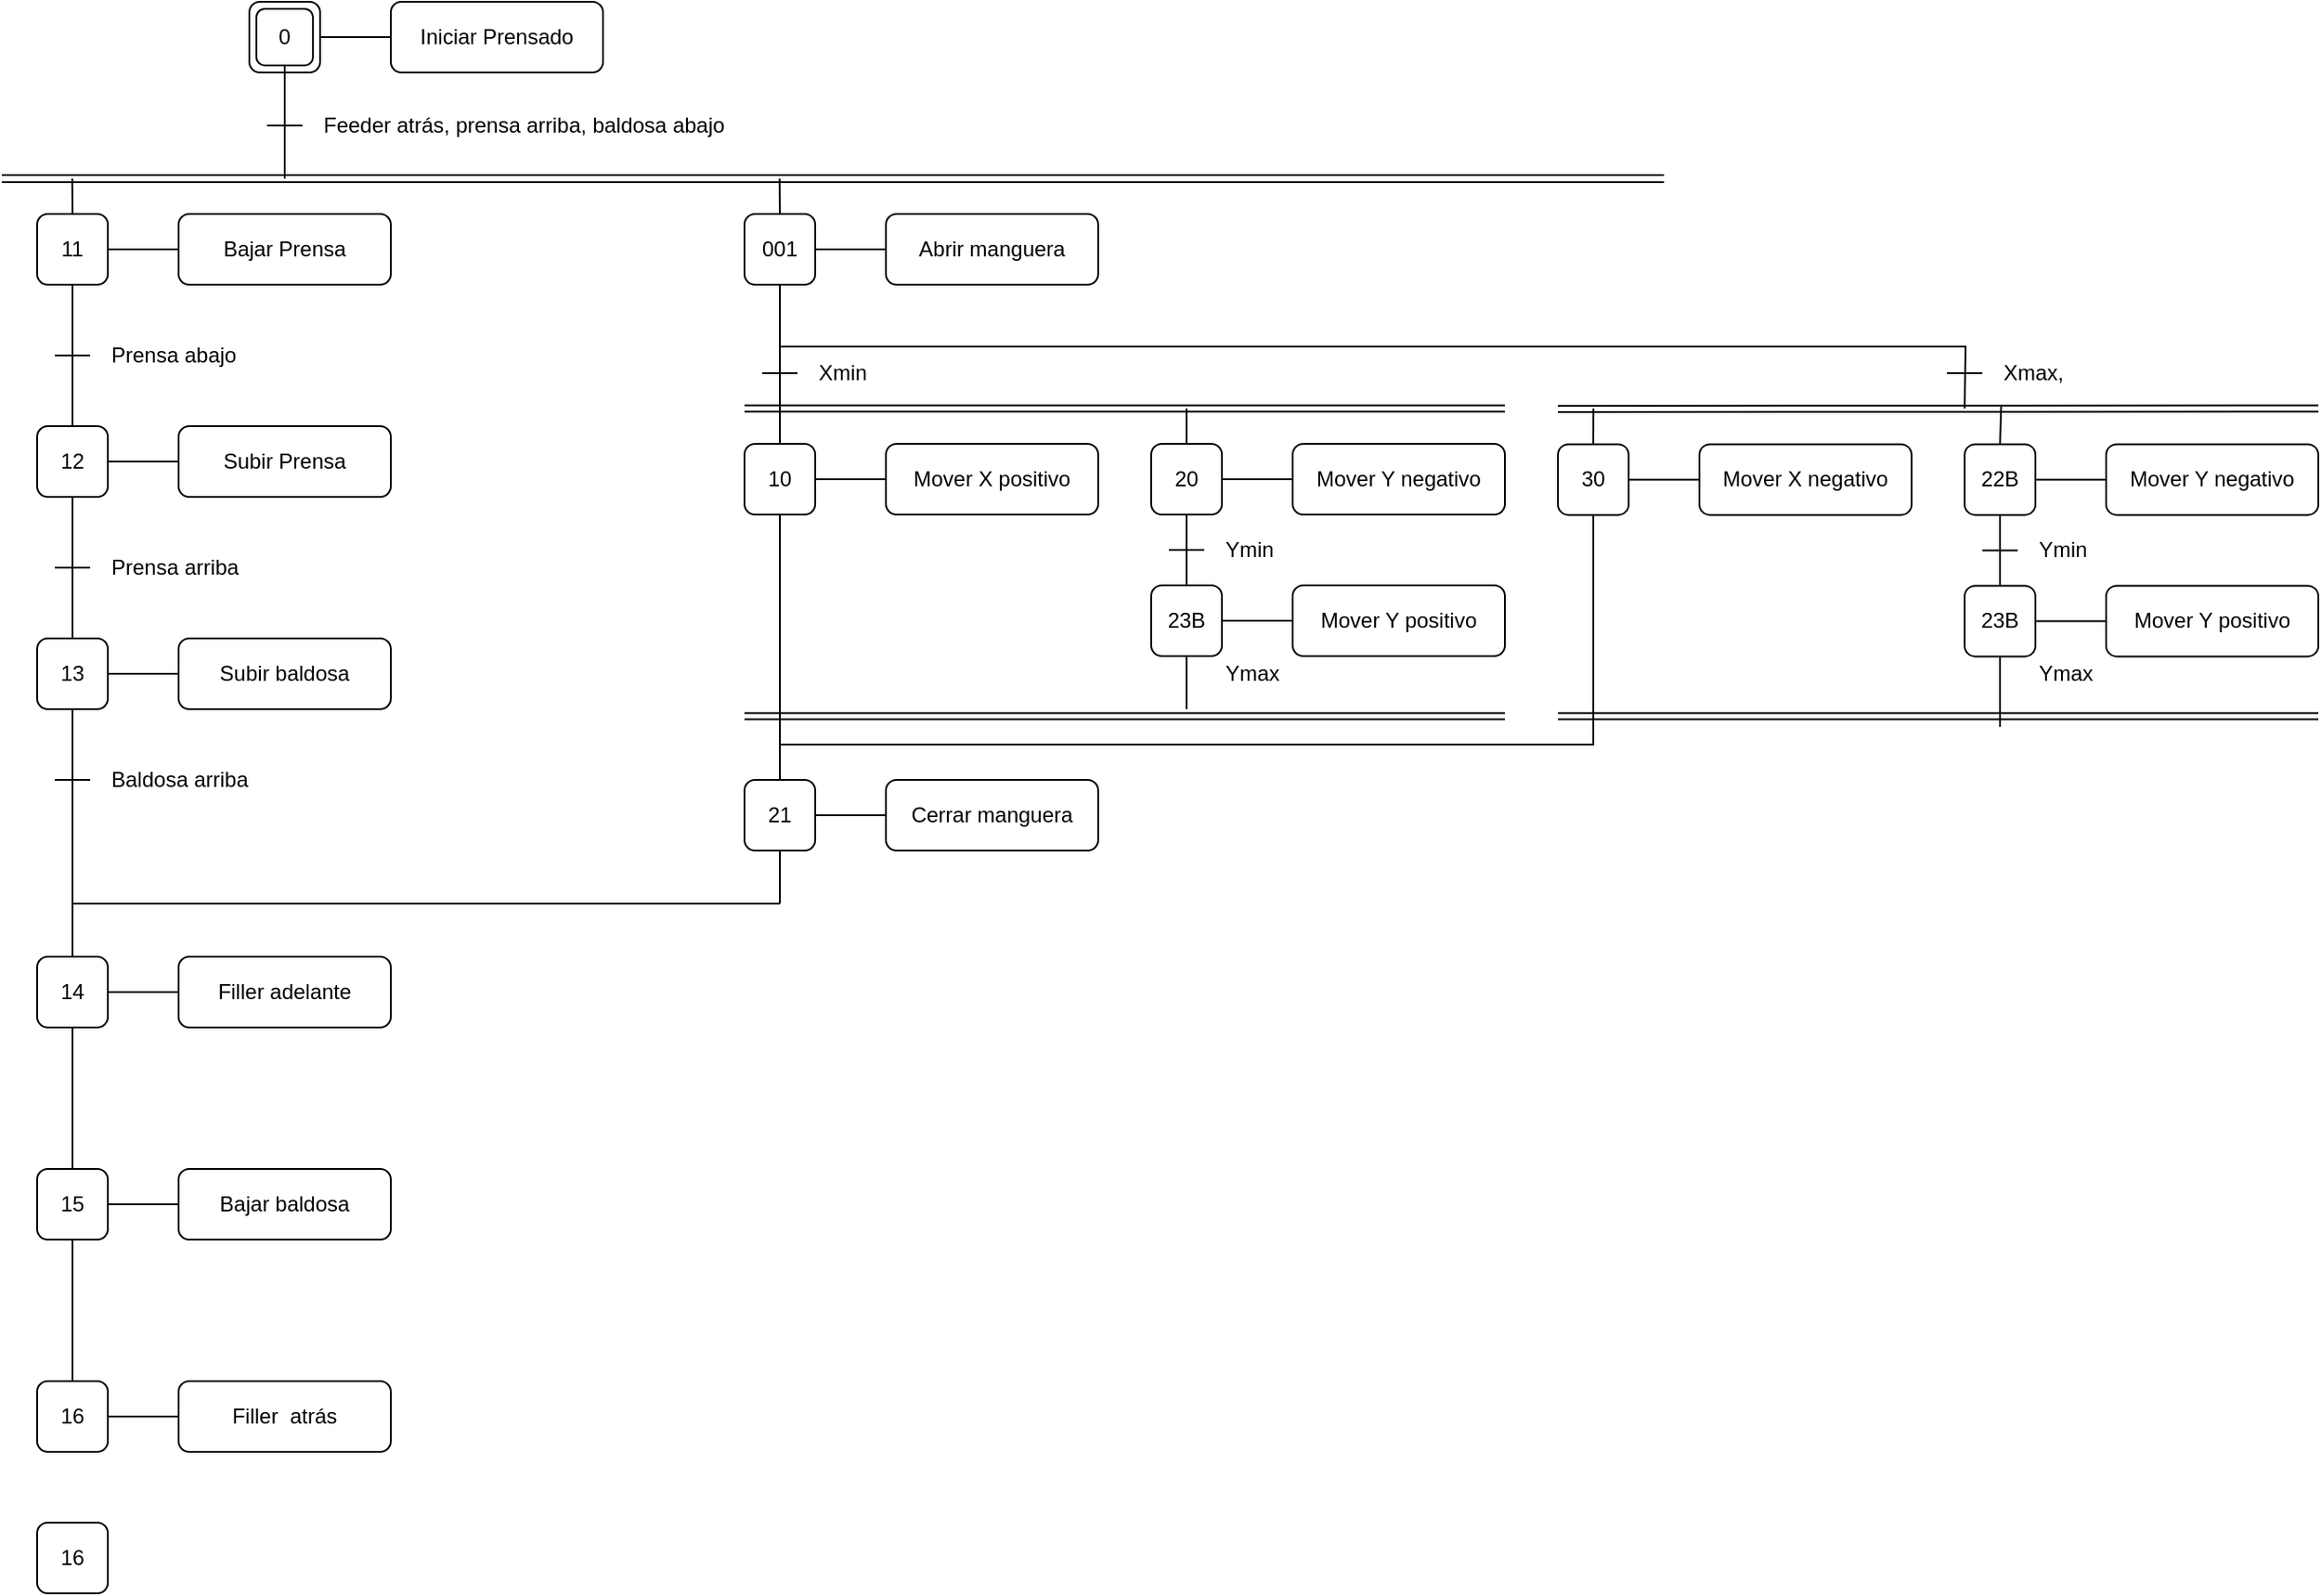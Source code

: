 <mxfile version="24.4.8" type="github">
  <diagram name="Page-1" id="2ZAIfkSiM7R4ecjNsEXI">
    <mxGraphModel dx="1441" dy="786" grid="1" gridSize="10" guides="1" tooltips="1" connect="1" arrows="1" fold="1" page="1" pageScale="1" pageWidth="1169" pageHeight="827" math="0" shadow="0">
      <root>
        <mxCell id="0" />
        <mxCell id="1" parent="0" />
        <mxCell id="VKcyOnA0jJRQVlt-MGAV-18" value="" style="group" parent="1" vertex="1" connectable="0">
          <mxGeometry x="260" y="10" width="200" height="40" as="geometry" />
        </mxCell>
        <mxCell id="VKcyOnA0jJRQVlt-MGAV-12" value="Iniciar Prensado" style="rounded=1;whiteSpace=wrap;html=1;" parent="VKcyOnA0jJRQVlt-MGAV-18" vertex="1">
          <mxGeometry x="80" width="120" height="40" as="geometry" />
        </mxCell>
        <mxCell id="VKcyOnA0jJRQVlt-MGAV-19" value="" style="group" parent="1" vertex="1" connectable="0">
          <mxGeometry x="140" y="130" width="200" height="40" as="geometry" />
        </mxCell>
        <mxCell id="VKcyOnA0jJRQVlt-MGAV-34" style="edgeStyle=orthogonalEdgeStyle;rounded=0;orthogonalLoop=1;jettySize=auto;html=1;exitX=0.5;exitY=0;exitDx=0;exitDy=0;endArrow=none;endFill=0;" parent="VKcyOnA0jJRQVlt-MGAV-19" source="VKcyOnA0jJRQVlt-MGAV-20" edge="1">
          <mxGeometry relative="1" as="geometry">
            <mxPoint x="19.857" y="-20" as="targetPoint" />
          </mxGeometry>
        </mxCell>
        <mxCell id="VKcyOnA0jJRQVlt-MGAV-20" value="11" style="rounded=1;whiteSpace=wrap;html=1;" parent="VKcyOnA0jJRQVlt-MGAV-19" vertex="1">
          <mxGeometry width="40" height="40" as="geometry" />
        </mxCell>
        <mxCell id="VKcyOnA0jJRQVlt-MGAV-21" style="edgeStyle=orthogonalEdgeStyle;rounded=0;orthogonalLoop=1;jettySize=auto;html=1;exitX=0;exitY=0.5;exitDx=0;exitDy=0;entryX=1;entryY=0.5;entryDx=0;entryDy=0;endArrow=none;endFill=0;" parent="VKcyOnA0jJRQVlt-MGAV-19" source="VKcyOnA0jJRQVlt-MGAV-22" target="VKcyOnA0jJRQVlt-MGAV-20" edge="1">
          <mxGeometry relative="1" as="geometry" />
        </mxCell>
        <mxCell id="VKcyOnA0jJRQVlt-MGAV-22" value="Bajar Prensa" style="rounded=1;whiteSpace=wrap;html=1;" parent="VKcyOnA0jJRQVlt-MGAV-19" vertex="1">
          <mxGeometry x="80" width="120" height="40" as="geometry" />
        </mxCell>
        <mxCell id="VKcyOnA0jJRQVlt-MGAV-23" value="" style="group" parent="1" vertex="1" connectable="0">
          <mxGeometry x="540" y="260" width="200" height="40" as="geometry" />
        </mxCell>
        <mxCell id="VKcyOnA0jJRQVlt-MGAV-153" style="edgeStyle=orthogonalEdgeStyle;rounded=0;orthogonalLoop=1;jettySize=auto;html=1;exitX=0.5;exitY=1;exitDx=0;exitDy=0;strokeColor=default;align=center;verticalAlign=middle;fontFamily=Helvetica;fontSize=11;fontColor=default;labelBackgroundColor=default;endArrow=none;endFill=0;" parent="VKcyOnA0jJRQVlt-MGAV-23" source="VKcyOnA0jJRQVlt-MGAV-24" edge="1">
          <mxGeometry relative="1" as="geometry">
            <mxPoint x="20" y="160" as="targetPoint" />
          </mxGeometry>
        </mxCell>
        <mxCell id="VKcyOnA0jJRQVlt-MGAV-24" value="10" style="rounded=1;whiteSpace=wrap;html=1;" parent="VKcyOnA0jJRQVlt-MGAV-23" vertex="1">
          <mxGeometry width="40" height="40" as="geometry" />
        </mxCell>
        <mxCell id="VKcyOnA0jJRQVlt-MGAV-25" style="edgeStyle=orthogonalEdgeStyle;rounded=0;orthogonalLoop=1;jettySize=auto;html=1;exitX=0;exitY=0.5;exitDx=0;exitDy=0;entryX=1;entryY=0.5;entryDx=0;entryDy=0;endArrow=none;endFill=0;" parent="VKcyOnA0jJRQVlt-MGAV-23" source="VKcyOnA0jJRQVlt-MGAV-26" target="VKcyOnA0jJRQVlt-MGAV-24" edge="1">
          <mxGeometry relative="1" as="geometry" />
        </mxCell>
        <mxCell id="VKcyOnA0jJRQVlt-MGAV-26" value="Mover X positivo" style="rounded=1;whiteSpace=wrap;html=1;" parent="VKcyOnA0jJRQVlt-MGAV-23" vertex="1">
          <mxGeometry x="80" width="120" height="40" as="geometry" />
        </mxCell>
        <mxCell id="VKcyOnA0jJRQVlt-MGAV-30" value="" style="group;rounded=1;" parent="1" vertex="1" connectable="0">
          <mxGeometry x="260" y="10" width="40" height="40" as="geometry" />
        </mxCell>
        <mxCell id="VKcyOnA0jJRQVlt-MGAV-28" value="" style="rounded=1;whiteSpace=wrap;html=1;fillColor=none;" parent="VKcyOnA0jJRQVlt-MGAV-30" vertex="1">
          <mxGeometry width="40" height="40" as="geometry" />
        </mxCell>
        <mxCell id="VKcyOnA0jJRQVlt-MGAV-32" style="edgeStyle=orthogonalEdgeStyle;rounded=0;orthogonalLoop=1;jettySize=auto;html=1;endArrow=none;endFill=0;" parent="VKcyOnA0jJRQVlt-MGAV-30" source="VKcyOnA0jJRQVlt-MGAV-29" edge="1">
          <mxGeometry relative="1" as="geometry">
            <mxPoint x="20" y="100" as="targetPoint" />
          </mxGeometry>
        </mxCell>
        <mxCell id="VKcyOnA0jJRQVlt-MGAV-29" value="0" style="rounded=1;whiteSpace=wrap;html=1;fillColor=none;" parent="VKcyOnA0jJRQVlt-MGAV-30" vertex="1">
          <mxGeometry x="4" y="4" width="32" height="32" as="geometry" />
        </mxCell>
        <mxCell id="VKcyOnA0jJRQVlt-MGAV-17" style="edgeStyle=orthogonalEdgeStyle;rounded=0;orthogonalLoop=1;jettySize=auto;html=1;exitX=0;exitY=0.5;exitDx=0;exitDy=0;entryX=1;entryY=0.5;entryDx=0;entryDy=0;endArrow=none;endFill=0;" parent="1" source="VKcyOnA0jJRQVlt-MGAV-12" target="VKcyOnA0jJRQVlt-MGAV-28" edge="1">
          <mxGeometry relative="1" as="geometry">
            <mxPoint x="300" y="30" as="targetPoint" />
          </mxGeometry>
        </mxCell>
        <mxCell id="VKcyOnA0jJRQVlt-MGAV-33" value="" style="endArrow=none;html=1;rounded=0;shape=link;edgeStyle=elbowEdgeStyle;elbow=vertical;" parent="1" edge="1">
          <mxGeometry width="50" height="50" relative="1" as="geometry">
            <mxPoint x="120" y="110" as="sourcePoint" />
            <mxPoint x="1060" y="110" as="targetPoint" />
          </mxGeometry>
        </mxCell>
        <mxCell id="VKcyOnA0jJRQVlt-MGAV-36" value="" style="group" parent="1" vertex="1" connectable="0">
          <mxGeometry x="140" y="250" width="200" height="40" as="geometry" />
        </mxCell>
        <mxCell id="VKcyOnA0jJRQVlt-MGAV-38" value="12" style="rounded=1;whiteSpace=wrap;html=1;" parent="VKcyOnA0jJRQVlt-MGAV-36" vertex="1">
          <mxGeometry width="40" height="40" as="geometry" />
        </mxCell>
        <mxCell id="VKcyOnA0jJRQVlt-MGAV-39" style="edgeStyle=orthogonalEdgeStyle;rounded=0;orthogonalLoop=1;jettySize=auto;html=1;exitX=0;exitY=0.5;exitDx=0;exitDy=0;entryX=1;entryY=0.5;entryDx=0;entryDy=0;endArrow=none;endFill=0;" parent="VKcyOnA0jJRQVlt-MGAV-36" source="VKcyOnA0jJRQVlt-MGAV-40" target="VKcyOnA0jJRQVlt-MGAV-38" edge="1">
          <mxGeometry relative="1" as="geometry" />
        </mxCell>
        <mxCell id="VKcyOnA0jJRQVlt-MGAV-40" value="Subir Prensa" style="rounded=1;whiteSpace=wrap;html=1;" parent="VKcyOnA0jJRQVlt-MGAV-36" vertex="1">
          <mxGeometry x="80" width="120" height="40" as="geometry" />
        </mxCell>
        <mxCell id="VKcyOnA0jJRQVlt-MGAV-41" style="edgeStyle=orthogonalEdgeStyle;rounded=0;orthogonalLoop=1;jettySize=auto;html=1;exitX=0.5;exitY=1;exitDx=0;exitDy=0;entryX=0.5;entryY=0;entryDx=0;entryDy=0;endArrow=none;endFill=0;" parent="1" source="VKcyOnA0jJRQVlt-MGAV-20" target="VKcyOnA0jJRQVlt-MGAV-38" edge="1">
          <mxGeometry relative="1" as="geometry" />
        </mxCell>
        <mxCell id="VKcyOnA0jJRQVlt-MGAV-45" value="" style="group" parent="1" vertex="1" connectable="0">
          <mxGeometry x="150" y="200" width="110" height="20" as="geometry" />
        </mxCell>
        <mxCell id="VKcyOnA0jJRQVlt-MGAV-42" value="" style="endArrow=none;html=1;rounded=0;" parent="VKcyOnA0jJRQVlt-MGAV-45" edge="1">
          <mxGeometry width="50" height="50" relative="1" as="geometry">
            <mxPoint y="10" as="sourcePoint" />
            <mxPoint x="20" y="10" as="targetPoint" />
          </mxGeometry>
        </mxCell>
        <mxCell id="VKcyOnA0jJRQVlt-MGAV-44" value="Prensa abajo" style="text;html=1;align=left;verticalAlign=middle;whiteSpace=wrap;rounded=0;" parent="VKcyOnA0jJRQVlt-MGAV-45" vertex="1">
          <mxGeometry x="30" width="80" height="20" as="geometry" />
        </mxCell>
        <mxCell id="VKcyOnA0jJRQVlt-MGAV-46" value="" style="group" parent="1" vertex="1" connectable="0">
          <mxGeometry x="140" y="370" width="200" height="40" as="geometry" />
        </mxCell>
        <mxCell id="VKcyOnA0jJRQVlt-MGAV-47" value="13" style="rounded=1;whiteSpace=wrap;html=1;" parent="VKcyOnA0jJRQVlt-MGAV-46" vertex="1">
          <mxGeometry width="40" height="40" as="geometry" />
        </mxCell>
        <mxCell id="VKcyOnA0jJRQVlt-MGAV-48" style="edgeStyle=orthogonalEdgeStyle;rounded=0;orthogonalLoop=1;jettySize=auto;html=1;exitX=0;exitY=0.5;exitDx=0;exitDy=0;entryX=1;entryY=0.5;entryDx=0;entryDy=0;endArrow=none;endFill=0;" parent="VKcyOnA0jJRQVlt-MGAV-46" source="VKcyOnA0jJRQVlt-MGAV-49" target="VKcyOnA0jJRQVlt-MGAV-47" edge="1">
          <mxGeometry relative="1" as="geometry" />
        </mxCell>
        <mxCell id="VKcyOnA0jJRQVlt-MGAV-49" value="Subir baldosa" style="rounded=1;whiteSpace=wrap;html=1;" parent="VKcyOnA0jJRQVlt-MGAV-46" vertex="1">
          <mxGeometry x="80" width="120" height="40" as="geometry" />
        </mxCell>
        <mxCell id="VKcyOnA0jJRQVlt-MGAV-50" value="" style="group" parent="1" vertex="1" connectable="0">
          <mxGeometry x="270" y="70" width="290" height="20" as="geometry" />
        </mxCell>
        <mxCell id="VKcyOnA0jJRQVlt-MGAV-51" value="" style="endArrow=none;html=1;rounded=0;" parent="VKcyOnA0jJRQVlt-MGAV-50" edge="1">
          <mxGeometry width="50" height="50" relative="1" as="geometry">
            <mxPoint y="10" as="sourcePoint" />
            <mxPoint x="20" y="10" as="targetPoint" />
          </mxGeometry>
        </mxCell>
        <mxCell id="VKcyOnA0jJRQVlt-MGAV-52" value="Feeder atrás, prensa arriba, baldosa abajo" style="text;html=1;align=left;verticalAlign=middle;whiteSpace=wrap;rounded=0;" parent="VKcyOnA0jJRQVlt-MGAV-50" vertex="1">
          <mxGeometry x="30" width="260" height="20" as="geometry" />
        </mxCell>
        <mxCell id="VKcyOnA0jJRQVlt-MGAV-53" style="edgeStyle=orthogonalEdgeStyle;rounded=0;orthogonalLoop=1;jettySize=auto;html=1;exitX=0.5;exitY=1;exitDx=0;exitDy=0;endArrow=none;endFill=0;" parent="1" source="VKcyOnA0jJRQVlt-MGAV-38" target="VKcyOnA0jJRQVlt-MGAV-47" edge="1">
          <mxGeometry relative="1" as="geometry" />
        </mxCell>
        <mxCell id="VKcyOnA0jJRQVlt-MGAV-54" value="" style="group" parent="1" vertex="1" connectable="0">
          <mxGeometry x="150" y="320" width="110" height="20" as="geometry" />
        </mxCell>
        <mxCell id="VKcyOnA0jJRQVlt-MGAV-55" value="" style="endArrow=none;html=1;rounded=0;" parent="VKcyOnA0jJRQVlt-MGAV-54" edge="1">
          <mxGeometry width="50" height="50" relative="1" as="geometry">
            <mxPoint y="10" as="sourcePoint" />
            <mxPoint x="20" y="10" as="targetPoint" />
          </mxGeometry>
        </mxCell>
        <mxCell id="VKcyOnA0jJRQVlt-MGAV-56" value="Prensa arriba" style="text;html=1;align=left;verticalAlign=middle;whiteSpace=wrap;rounded=0;" parent="VKcyOnA0jJRQVlt-MGAV-54" vertex="1">
          <mxGeometry x="30" width="80" height="20" as="geometry" />
        </mxCell>
        <mxCell id="VKcyOnA0jJRQVlt-MGAV-57" value="" style="group" parent="1" vertex="1" connectable="0">
          <mxGeometry x="140" y="550" width="200" height="40" as="geometry" />
        </mxCell>
        <mxCell id="VKcyOnA0jJRQVlt-MGAV-58" value="14" style="rounded=1;whiteSpace=wrap;html=1;" parent="VKcyOnA0jJRQVlt-MGAV-57" vertex="1">
          <mxGeometry width="40" height="40" as="geometry" />
        </mxCell>
        <mxCell id="VKcyOnA0jJRQVlt-MGAV-59" style="edgeStyle=orthogonalEdgeStyle;rounded=0;orthogonalLoop=1;jettySize=auto;html=1;exitX=0;exitY=0.5;exitDx=0;exitDy=0;entryX=1;entryY=0.5;entryDx=0;entryDy=0;endArrow=none;endFill=0;" parent="VKcyOnA0jJRQVlt-MGAV-57" source="VKcyOnA0jJRQVlt-MGAV-60" target="VKcyOnA0jJRQVlt-MGAV-58" edge="1">
          <mxGeometry relative="1" as="geometry" />
        </mxCell>
        <mxCell id="VKcyOnA0jJRQVlt-MGAV-60" value="Filler adelante" style="rounded=1;whiteSpace=wrap;html=1;" parent="VKcyOnA0jJRQVlt-MGAV-57" vertex="1">
          <mxGeometry x="80" width="120" height="40" as="geometry" />
        </mxCell>
        <mxCell id="VKcyOnA0jJRQVlt-MGAV-61" style="edgeStyle=orthogonalEdgeStyle;rounded=0;orthogonalLoop=1;jettySize=auto;html=1;exitX=0.5;exitY=1;exitDx=0;exitDy=0;entryX=0.5;entryY=0;entryDx=0;entryDy=0;endArrow=none;endFill=0;" parent="1" source="VKcyOnA0jJRQVlt-MGAV-47" target="VKcyOnA0jJRQVlt-MGAV-58" edge="1">
          <mxGeometry relative="1" as="geometry" />
        </mxCell>
        <mxCell id="VKcyOnA0jJRQVlt-MGAV-62" value="" style="group" parent="1" vertex="1" connectable="0">
          <mxGeometry x="150" y="440" width="130" height="20" as="geometry" />
        </mxCell>
        <mxCell id="VKcyOnA0jJRQVlt-MGAV-63" value="" style="endArrow=none;html=1;rounded=0;" parent="VKcyOnA0jJRQVlt-MGAV-62" edge="1">
          <mxGeometry width="50" height="50" relative="1" as="geometry">
            <mxPoint y="10" as="sourcePoint" />
            <mxPoint x="20" y="10" as="targetPoint" />
          </mxGeometry>
        </mxCell>
        <mxCell id="VKcyOnA0jJRQVlt-MGAV-64" value="Baldosa arriba" style="text;html=1;align=left;verticalAlign=middle;whiteSpace=wrap;rounded=0;" parent="VKcyOnA0jJRQVlt-MGAV-62" vertex="1">
          <mxGeometry x="30" width="100" height="20" as="geometry" />
        </mxCell>
        <mxCell id="VKcyOnA0jJRQVlt-MGAV-65" value="" style="group" parent="1" vertex="1" connectable="0">
          <mxGeometry x="140" y="670" width="200" height="40" as="geometry" />
        </mxCell>
        <mxCell id="VKcyOnA0jJRQVlt-MGAV-66" value="15" style="rounded=1;whiteSpace=wrap;html=1;" parent="VKcyOnA0jJRQVlt-MGAV-65" vertex="1">
          <mxGeometry width="40" height="40" as="geometry" />
        </mxCell>
        <mxCell id="VKcyOnA0jJRQVlt-MGAV-67" style="edgeStyle=orthogonalEdgeStyle;rounded=0;orthogonalLoop=1;jettySize=auto;html=1;exitX=0;exitY=0.5;exitDx=0;exitDy=0;entryX=1;entryY=0.5;entryDx=0;entryDy=0;endArrow=none;endFill=0;" parent="VKcyOnA0jJRQVlt-MGAV-65" source="VKcyOnA0jJRQVlt-MGAV-68" target="VKcyOnA0jJRQVlt-MGAV-66" edge="1">
          <mxGeometry relative="1" as="geometry" />
        </mxCell>
        <mxCell id="VKcyOnA0jJRQVlt-MGAV-68" value="Bajar baldosa" style="rounded=1;whiteSpace=wrap;html=1;" parent="VKcyOnA0jJRQVlt-MGAV-65" vertex="1">
          <mxGeometry x="80" width="120" height="40" as="geometry" />
        </mxCell>
        <mxCell id="VKcyOnA0jJRQVlt-MGAV-69" value="" style="group" parent="1" vertex="1" connectable="0">
          <mxGeometry x="140" y="790" width="200" height="40" as="geometry" />
        </mxCell>
        <mxCell id="VKcyOnA0jJRQVlt-MGAV-70" value="16" style="rounded=1;whiteSpace=wrap;html=1;" parent="VKcyOnA0jJRQVlt-MGAV-69" vertex="1">
          <mxGeometry width="40" height="40" as="geometry" />
        </mxCell>
        <mxCell id="VKcyOnA0jJRQVlt-MGAV-71" style="edgeStyle=orthogonalEdgeStyle;rounded=0;orthogonalLoop=1;jettySize=auto;html=1;exitX=0;exitY=0.5;exitDx=0;exitDy=0;entryX=1;entryY=0.5;entryDx=0;entryDy=0;endArrow=none;endFill=0;" parent="VKcyOnA0jJRQVlt-MGAV-69" source="VKcyOnA0jJRQVlt-MGAV-72" target="VKcyOnA0jJRQVlt-MGAV-70" edge="1">
          <mxGeometry relative="1" as="geometry" />
        </mxCell>
        <mxCell id="VKcyOnA0jJRQVlt-MGAV-72" value="Filler&amp;nbsp;&amp;nbsp;atrás" style="rounded=1;whiteSpace=wrap;html=1;" parent="VKcyOnA0jJRQVlt-MGAV-69" vertex="1">
          <mxGeometry x="80" width="120" height="40" as="geometry" />
        </mxCell>
        <mxCell id="VKcyOnA0jJRQVlt-MGAV-73" style="edgeStyle=orthogonalEdgeStyle;rounded=0;orthogonalLoop=1;jettySize=auto;html=1;exitX=0.5;exitY=1;exitDx=0;exitDy=0;entryX=0.5;entryY=0;entryDx=0;entryDy=0;endArrow=none;endFill=0;" parent="1" source="VKcyOnA0jJRQVlt-MGAV-58" target="VKcyOnA0jJRQVlt-MGAV-66" edge="1">
          <mxGeometry relative="1" as="geometry" />
        </mxCell>
        <mxCell id="VKcyOnA0jJRQVlt-MGAV-74" style="edgeStyle=orthogonalEdgeStyle;rounded=0;orthogonalLoop=1;jettySize=auto;html=1;exitX=0.5;exitY=1;exitDx=0;exitDy=0;entryX=0.5;entryY=0;entryDx=0;entryDy=0;endArrow=none;endFill=0;" parent="1" source="VKcyOnA0jJRQVlt-MGAV-66" target="VKcyOnA0jJRQVlt-MGAV-70" edge="1">
          <mxGeometry relative="1" as="geometry" />
        </mxCell>
        <mxCell id="VKcyOnA0jJRQVlt-MGAV-82" value="" style="group" parent="1" vertex="1" connectable="0">
          <mxGeometry x="540" y="130" width="200" height="40" as="geometry" />
        </mxCell>
        <mxCell id="VKcyOnA0jJRQVlt-MGAV-83" style="edgeStyle=orthogonalEdgeStyle;rounded=0;orthogonalLoop=1;jettySize=auto;html=1;exitX=0.5;exitY=0;exitDx=0;exitDy=0;endArrow=none;endFill=0;" parent="VKcyOnA0jJRQVlt-MGAV-82" source="VKcyOnA0jJRQVlt-MGAV-84" edge="1">
          <mxGeometry relative="1" as="geometry">
            <mxPoint x="19.857" y="-20" as="targetPoint" />
          </mxGeometry>
        </mxCell>
        <mxCell id="VKcyOnA0jJRQVlt-MGAV-135" style="edgeStyle=orthogonalEdgeStyle;rounded=0;orthogonalLoop=1;jettySize=auto;html=1;exitX=0.5;exitY=1;exitDx=0;exitDy=0;strokeColor=default;align=center;verticalAlign=middle;fontFamily=Helvetica;fontSize=11;fontColor=default;labelBackgroundColor=default;endArrow=none;endFill=0;" parent="VKcyOnA0jJRQVlt-MGAV-82" source="VKcyOnA0jJRQVlt-MGAV-84" edge="1">
          <mxGeometry relative="1" as="geometry">
            <mxPoint x="690" y="110" as="targetPoint" />
          </mxGeometry>
        </mxCell>
        <mxCell id="VKcyOnA0jJRQVlt-MGAV-84" value="001" style="rounded=1;whiteSpace=wrap;html=1;" parent="VKcyOnA0jJRQVlt-MGAV-82" vertex="1">
          <mxGeometry width="40" height="40" as="geometry" />
        </mxCell>
        <mxCell id="VKcyOnA0jJRQVlt-MGAV-85" style="edgeStyle=orthogonalEdgeStyle;rounded=0;orthogonalLoop=1;jettySize=auto;html=1;exitX=0;exitY=0.5;exitDx=0;exitDy=0;entryX=1;entryY=0.5;entryDx=0;entryDy=0;endArrow=none;endFill=0;" parent="VKcyOnA0jJRQVlt-MGAV-82" source="VKcyOnA0jJRQVlt-MGAV-86" target="VKcyOnA0jJRQVlt-MGAV-84" edge="1">
          <mxGeometry relative="1" as="geometry" />
        </mxCell>
        <mxCell id="VKcyOnA0jJRQVlt-MGAV-86" value="Abrir manguera" style="rounded=1;whiteSpace=wrap;html=1;" parent="VKcyOnA0jJRQVlt-MGAV-82" vertex="1">
          <mxGeometry x="80" width="120" height="40" as="geometry" />
        </mxCell>
        <mxCell id="VKcyOnA0jJRQVlt-MGAV-92" style="edgeStyle=orthogonalEdgeStyle;rounded=0;orthogonalLoop=1;jettySize=auto;html=1;exitX=0.5;exitY=1;exitDx=0;exitDy=0;entryX=0.5;entryY=0;entryDx=0;entryDy=0;strokeColor=default;align=center;verticalAlign=middle;fontFamily=Helvetica;fontSize=11;fontColor=default;labelBackgroundColor=default;endArrow=none;endFill=0;" parent="1" source="VKcyOnA0jJRQVlt-MGAV-84" target="VKcyOnA0jJRQVlt-MGAV-24" edge="1">
          <mxGeometry relative="1" as="geometry" />
        </mxCell>
        <mxCell id="VKcyOnA0jJRQVlt-MGAV-94" value="" style="group" parent="1" vertex="1" connectable="0">
          <mxGeometry x="550" y="210" width="110" height="20" as="geometry" />
        </mxCell>
        <mxCell id="VKcyOnA0jJRQVlt-MGAV-95" value="" style="endArrow=none;html=1;rounded=0;" parent="VKcyOnA0jJRQVlt-MGAV-94" edge="1">
          <mxGeometry width="50" height="50" relative="1" as="geometry">
            <mxPoint y="10" as="sourcePoint" />
            <mxPoint x="20" y="10" as="targetPoint" />
          </mxGeometry>
        </mxCell>
        <mxCell id="VKcyOnA0jJRQVlt-MGAV-96" value="Xmin" style="text;html=1;align=left;verticalAlign=middle;whiteSpace=wrap;rounded=0;" parent="VKcyOnA0jJRQVlt-MGAV-94" vertex="1">
          <mxGeometry x="30" width="80" height="20" as="geometry" />
        </mxCell>
        <mxCell id="VKcyOnA0jJRQVlt-MGAV-104" value="" style="endArrow=none;html=1;rounded=0;strokeColor=default;align=center;verticalAlign=middle;fontFamily=Helvetica;fontSize=11;fontColor=default;labelBackgroundColor=default;edgeStyle=elbowEdgeStyle;elbow=vertical;shape=link;width=3.488;" parent="1" edge="1">
          <mxGeometry width="50" height="50" relative="1" as="geometry">
            <mxPoint x="540" y="240" as="sourcePoint" />
            <mxPoint x="970" y="240" as="targetPoint" />
          </mxGeometry>
        </mxCell>
        <mxCell id="VKcyOnA0jJRQVlt-MGAV-105" value="" style="group" parent="1" vertex="1" connectable="0">
          <mxGeometry x="770" y="340" width="200" height="40" as="geometry" />
        </mxCell>
        <mxCell id="VKcyOnA0jJRQVlt-MGAV-152" style="edgeStyle=orthogonalEdgeStyle;rounded=0;orthogonalLoop=1;jettySize=auto;html=1;exitX=0.5;exitY=1;exitDx=0;exitDy=0;strokeColor=default;align=center;verticalAlign=middle;fontFamily=Helvetica;fontSize=11;fontColor=default;labelBackgroundColor=default;endArrow=none;endFill=0;" parent="VKcyOnA0jJRQVlt-MGAV-105" source="VKcyOnA0jJRQVlt-MGAV-106" edge="1">
          <mxGeometry relative="1" as="geometry">
            <mxPoint x="20" y="70" as="targetPoint" />
          </mxGeometry>
        </mxCell>
        <mxCell id="VKcyOnA0jJRQVlt-MGAV-106" value="23B" style="rounded=1;whiteSpace=wrap;html=1;" parent="VKcyOnA0jJRQVlt-MGAV-105" vertex="1">
          <mxGeometry width="40" height="40" as="geometry" />
        </mxCell>
        <mxCell id="VKcyOnA0jJRQVlt-MGAV-107" style="edgeStyle=orthogonalEdgeStyle;rounded=0;orthogonalLoop=1;jettySize=auto;html=1;exitX=0;exitY=0.5;exitDx=0;exitDy=0;entryX=1;entryY=0.5;entryDx=0;entryDy=0;endArrow=none;endFill=0;" parent="VKcyOnA0jJRQVlt-MGAV-105" source="VKcyOnA0jJRQVlt-MGAV-108" target="VKcyOnA0jJRQVlt-MGAV-106" edge="1">
          <mxGeometry relative="1" as="geometry" />
        </mxCell>
        <mxCell id="VKcyOnA0jJRQVlt-MGAV-108" value="Mover Y positivo" style="rounded=1;whiteSpace=wrap;html=1;" parent="VKcyOnA0jJRQVlt-MGAV-105" vertex="1">
          <mxGeometry x="80" width="120" height="40" as="geometry" />
        </mxCell>
        <mxCell id="VKcyOnA0jJRQVlt-MGAV-109" value="" style="group" parent="1" vertex="1" connectable="0">
          <mxGeometry x="770" y="260" width="200" height="40" as="geometry" />
        </mxCell>
        <mxCell id="VKcyOnA0jJRQVlt-MGAV-141" style="edgeStyle=orthogonalEdgeStyle;rounded=0;orthogonalLoop=1;jettySize=auto;html=1;exitX=0.5;exitY=0;exitDx=0;exitDy=0;strokeColor=default;align=center;verticalAlign=middle;fontFamily=Helvetica;fontSize=11;fontColor=default;labelBackgroundColor=default;endArrow=none;endFill=0;" parent="VKcyOnA0jJRQVlt-MGAV-109" source="VKcyOnA0jJRQVlt-MGAV-110" edge="1">
          <mxGeometry relative="1" as="geometry">
            <mxPoint x="20" y="-20" as="targetPoint" />
          </mxGeometry>
        </mxCell>
        <mxCell id="VKcyOnA0jJRQVlt-MGAV-110" value="20" style="rounded=1;whiteSpace=wrap;html=1;" parent="VKcyOnA0jJRQVlt-MGAV-109" vertex="1">
          <mxGeometry width="40" height="40" as="geometry" />
        </mxCell>
        <mxCell id="VKcyOnA0jJRQVlt-MGAV-111" style="edgeStyle=orthogonalEdgeStyle;rounded=0;orthogonalLoop=1;jettySize=auto;html=1;exitX=0;exitY=0.5;exitDx=0;exitDy=0;entryX=1;entryY=0.5;entryDx=0;entryDy=0;endArrow=none;endFill=0;" parent="VKcyOnA0jJRQVlt-MGAV-109" source="VKcyOnA0jJRQVlt-MGAV-112" target="VKcyOnA0jJRQVlt-MGAV-110" edge="1">
          <mxGeometry relative="1" as="geometry" />
        </mxCell>
        <mxCell id="VKcyOnA0jJRQVlt-MGAV-112" value="Mover Y negativo" style="rounded=1;whiteSpace=wrap;html=1;" parent="VKcyOnA0jJRQVlt-MGAV-109" vertex="1">
          <mxGeometry x="80" width="120" height="40" as="geometry" />
        </mxCell>
        <mxCell id="VKcyOnA0jJRQVlt-MGAV-114" style="edgeStyle=orthogonalEdgeStyle;rounded=0;orthogonalLoop=1;jettySize=auto;html=1;exitX=0.5;exitY=1;exitDx=0;exitDy=0;entryX=0.5;entryY=0;entryDx=0;entryDy=0;strokeColor=default;align=center;verticalAlign=middle;fontFamily=Helvetica;fontSize=11;fontColor=default;labelBackgroundColor=default;endArrow=none;endFill=0;" parent="1" source="VKcyOnA0jJRQVlt-MGAV-110" target="VKcyOnA0jJRQVlt-MGAV-106" edge="1">
          <mxGeometry relative="1" as="geometry" />
        </mxCell>
        <mxCell id="VKcyOnA0jJRQVlt-MGAV-115" value="" style="group" parent="1" vertex="1" connectable="0">
          <mxGeometry x="780" y="310" width="110" height="20" as="geometry" />
        </mxCell>
        <mxCell id="VKcyOnA0jJRQVlt-MGAV-116" value="" style="endArrow=none;html=1;rounded=0;" parent="VKcyOnA0jJRQVlt-MGAV-115" edge="1">
          <mxGeometry width="50" height="50" relative="1" as="geometry">
            <mxPoint y="10" as="sourcePoint" />
            <mxPoint x="20" y="10" as="targetPoint" />
          </mxGeometry>
        </mxCell>
        <mxCell id="VKcyOnA0jJRQVlt-MGAV-117" value="Ymin" style="text;html=1;align=left;verticalAlign=middle;whiteSpace=wrap;rounded=0;" parent="VKcyOnA0jJRQVlt-MGAV-115" vertex="1">
          <mxGeometry x="30" width="80" height="20" as="geometry" />
        </mxCell>
        <mxCell id="VKcyOnA0jJRQVlt-MGAV-118" value="" style="group" parent="1" vertex="1" connectable="0">
          <mxGeometry x="1000" y="260.2" width="200" height="40" as="geometry" />
        </mxCell>
        <mxCell id="VKcyOnA0jJRQVlt-MGAV-139" style="edgeStyle=orthogonalEdgeStyle;rounded=0;orthogonalLoop=1;jettySize=auto;html=1;exitX=0.5;exitY=0;exitDx=0;exitDy=0;strokeColor=default;align=center;verticalAlign=middle;fontFamily=Helvetica;fontSize=11;fontColor=default;labelBackgroundColor=default;endArrow=none;endFill=0;" parent="VKcyOnA0jJRQVlt-MGAV-118" source="VKcyOnA0jJRQVlt-MGAV-119" edge="1">
          <mxGeometry relative="1" as="geometry">
            <mxPoint x="20.059" y="-20.2" as="targetPoint" />
          </mxGeometry>
        </mxCell>
        <mxCell id="VKcyOnA0jJRQVlt-MGAV-119" value="30" style="rounded=1;whiteSpace=wrap;html=1;" parent="VKcyOnA0jJRQVlt-MGAV-118" vertex="1">
          <mxGeometry width="40" height="40" as="geometry" />
        </mxCell>
        <mxCell id="VKcyOnA0jJRQVlt-MGAV-120" style="edgeStyle=orthogonalEdgeStyle;rounded=0;orthogonalLoop=1;jettySize=auto;html=1;exitX=0;exitY=0.5;exitDx=0;exitDy=0;entryX=1;entryY=0.5;entryDx=0;entryDy=0;endArrow=none;endFill=0;" parent="VKcyOnA0jJRQVlt-MGAV-118" source="VKcyOnA0jJRQVlt-MGAV-121" target="VKcyOnA0jJRQVlt-MGAV-119" edge="1">
          <mxGeometry relative="1" as="geometry" />
        </mxCell>
        <mxCell id="VKcyOnA0jJRQVlt-MGAV-121" value="Mover X negativo" style="rounded=1;whiteSpace=wrap;html=1;" parent="VKcyOnA0jJRQVlt-MGAV-118" vertex="1">
          <mxGeometry x="80" width="120" height="40" as="geometry" />
        </mxCell>
        <mxCell id="VKcyOnA0jJRQVlt-MGAV-122" value="" style="endArrow=none;html=1;rounded=0;strokeColor=default;align=center;verticalAlign=middle;fontFamily=Helvetica;fontSize=11;fontColor=default;labelBackgroundColor=default;edgeStyle=elbowEdgeStyle;elbow=vertical;shape=link;width=3.488;" parent="1" edge="1">
          <mxGeometry width="50" height="50" relative="1" as="geometry">
            <mxPoint x="1000" y="240.2" as="sourcePoint" />
            <mxPoint x="1430" y="240.2" as="targetPoint" />
          </mxGeometry>
        </mxCell>
        <mxCell id="VKcyOnA0jJRQVlt-MGAV-123" value="" style="group" parent="1" vertex="1" connectable="0">
          <mxGeometry x="1230" y="340.2" width="200" height="40" as="geometry" />
        </mxCell>
        <mxCell id="VKcyOnA0jJRQVlt-MGAV-156" style="edgeStyle=orthogonalEdgeStyle;rounded=0;orthogonalLoop=1;jettySize=auto;html=1;exitX=0.5;exitY=1;exitDx=0;exitDy=0;strokeColor=default;align=center;verticalAlign=middle;fontFamily=Helvetica;fontSize=11;fontColor=default;labelBackgroundColor=default;endArrow=none;endFill=0;" parent="VKcyOnA0jJRQVlt-MGAV-123" source="VKcyOnA0jJRQVlt-MGAV-124" edge="1">
          <mxGeometry relative="1" as="geometry">
            <mxPoint x="20" y="79.8" as="targetPoint" />
          </mxGeometry>
        </mxCell>
        <mxCell id="VKcyOnA0jJRQVlt-MGAV-124" value="23B" style="rounded=1;whiteSpace=wrap;html=1;" parent="VKcyOnA0jJRQVlt-MGAV-123" vertex="1">
          <mxGeometry width="40" height="40" as="geometry" />
        </mxCell>
        <mxCell id="VKcyOnA0jJRQVlt-MGAV-125" style="edgeStyle=orthogonalEdgeStyle;rounded=0;orthogonalLoop=1;jettySize=auto;html=1;exitX=0;exitY=0.5;exitDx=0;exitDy=0;entryX=1;entryY=0.5;entryDx=0;entryDy=0;endArrow=none;endFill=0;" parent="VKcyOnA0jJRQVlt-MGAV-123" source="VKcyOnA0jJRQVlt-MGAV-126" target="VKcyOnA0jJRQVlt-MGAV-124" edge="1">
          <mxGeometry relative="1" as="geometry" />
        </mxCell>
        <mxCell id="VKcyOnA0jJRQVlt-MGAV-126" value="Mover Y positivo" style="rounded=1;whiteSpace=wrap;html=1;" parent="VKcyOnA0jJRQVlt-MGAV-123" vertex="1">
          <mxGeometry x="80" width="120" height="40" as="geometry" />
        </mxCell>
        <mxCell id="VKcyOnA0jJRQVlt-MGAV-127" value="" style="group" parent="1" vertex="1" connectable="0">
          <mxGeometry x="1230" y="260.2" width="200" height="40" as="geometry" />
        </mxCell>
        <mxCell id="VKcyOnA0jJRQVlt-MGAV-128" value="22B" style="rounded=1;whiteSpace=wrap;html=1;" parent="VKcyOnA0jJRQVlt-MGAV-127" vertex="1">
          <mxGeometry width="40" height="40" as="geometry" />
        </mxCell>
        <mxCell id="VKcyOnA0jJRQVlt-MGAV-129" style="edgeStyle=orthogonalEdgeStyle;rounded=0;orthogonalLoop=1;jettySize=auto;html=1;exitX=0;exitY=0.5;exitDx=0;exitDy=0;entryX=1;entryY=0.5;entryDx=0;entryDy=0;endArrow=none;endFill=0;" parent="VKcyOnA0jJRQVlt-MGAV-127" source="VKcyOnA0jJRQVlt-MGAV-130" target="VKcyOnA0jJRQVlt-MGAV-128" edge="1">
          <mxGeometry relative="1" as="geometry" />
        </mxCell>
        <mxCell id="VKcyOnA0jJRQVlt-MGAV-130" value="Mover Y negativo" style="rounded=1;whiteSpace=wrap;html=1;" parent="VKcyOnA0jJRQVlt-MGAV-127" vertex="1">
          <mxGeometry x="80" width="120" height="40" as="geometry" />
        </mxCell>
        <mxCell id="VKcyOnA0jJRQVlt-MGAV-131" style="edgeStyle=orthogonalEdgeStyle;rounded=0;orthogonalLoop=1;jettySize=auto;html=1;exitX=0.5;exitY=1;exitDx=0;exitDy=0;entryX=0.5;entryY=0;entryDx=0;entryDy=0;strokeColor=default;align=center;verticalAlign=middle;fontFamily=Helvetica;fontSize=11;fontColor=default;labelBackgroundColor=default;endArrow=none;endFill=0;" parent="1" source="VKcyOnA0jJRQVlt-MGAV-128" target="VKcyOnA0jJRQVlt-MGAV-124" edge="1">
          <mxGeometry relative="1" as="geometry" />
        </mxCell>
        <mxCell id="VKcyOnA0jJRQVlt-MGAV-132" value="" style="group" parent="1" vertex="1" connectable="0">
          <mxGeometry x="1240" y="310.2" width="110" height="20" as="geometry" />
        </mxCell>
        <mxCell id="VKcyOnA0jJRQVlt-MGAV-133" value="" style="endArrow=none;html=1;rounded=0;" parent="VKcyOnA0jJRQVlt-MGAV-132" edge="1">
          <mxGeometry width="50" height="50" relative="1" as="geometry">
            <mxPoint y="10" as="sourcePoint" />
            <mxPoint x="20" y="10" as="targetPoint" />
          </mxGeometry>
        </mxCell>
        <mxCell id="VKcyOnA0jJRQVlt-MGAV-134" value="Ymin" style="text;html=1;align=left;verticalAlign=middle;whiteSpace=wrap;rounded=0;" parent="VKcyOnA0jJRQVlt-MGAV-132" vertex="1">
          <mxGeometry x="30" width="80" height="20" as="geometry" />
        </mxCell>
        <mxCell id="VKcyOnA0jJRQVlt-MGAV-136" value="" style="group" parent="1" vertex="1" connectable="0">
          <mxGeometry x="1220" y="210" width="110" height="20" as="geometry" />
        </mxCell>
        <mxCell id="VKcyOnA0jJRQVlt-MGAV-137" value="" style="endArrow=none;html=1;rounded=0;" parent="VKcyOnA0jJRQVlt-MGAV-136" edge="1">
          <mxGeometry width="50" height="50" relative="1" as="geometry">
            <mxPoint y="10" as="sourcePoint" />
            <mxPoint x="20" y="10" as="targetPoint" />
          </mxGeometry>
        </mxCell>
        <mxCell id="VKcyOnA0jJRQVlt-MGAV-138" value="Xmax,&amp;nbsp;" style="text;html=1;align=left;verticalAlign=middle;whiteSpace=wrap;rounded=0;" parent="VKcyOnA0jJRQVlt-MGAV-136" vertex="1">
          <mxGeometry x="30" width="80" height="20" as="geometry" />
        </mxCell>
        <mxCell id="VKcyOnA0jJRQVlt-MGAV-140" style="edgeStyle=orthogonalEdgeStyle;rounded=0;orthogonalLoop=1;jettySize=auto;html=1;exitX=0.5;exitY=0;exitDx=0;exitDy=0;entryX=0.008;entryY=1.444;entryDx=0;entryDy=0;entryPerimeter=0;strokeColor=default;align=center;verticalAlign=middle;fontFamily=Helvetica;fontSize=11;fontColor=default;labelBackgroundColor=default;endArrow=none;endFill=0;" parent="1" source="VKcyOnA0jJRQVlt-MGAV-128" target="VKcyOnA0jJRQVlt-MGAV-138" edge="1">
          <mxGeometry relative="1" as="geometry" />
        </mxCell>
        <mxCell id="VKcyOnA0jJRQVlt-MGAV-142" value="" style="group" parent="1" vertex="1" connectable="0">
          <mxGeometry x="540" y="450" width="200" height="40" as="geometry" />
        </mxCell>
        <mxCell id="VKcyOnA0jJRQVlt-MGAV-154" style="edgeStyle=orthogonalEdgeStyle;rounded=0;orthogonalLoop=1;jettySize=auto;html=1;exitX=0.5;exitY=0;exitDx=0;exitDy=0;strokeColor=default;align=center;verticalAlign=middle;fontFamily=Helvetica;fontSize=11;fontColor=default;labelBackgroundColor=default;endArrow=none;endFill=0;" parent="VKcyOnA0jJRQVlt-MGAV-142" source="VKcyOnA0jJRQVlt-MGAV-145" edge="1">
          <mxGeometry relative="1" as="geometry">
            <mxPoint x="20" y="-30" as="targetPoint" />
          </mxGeometry>
        </mxCell>
        <mxCell id="VKcyOnA0jJRQVlt-MGAV-145" value="21" style="rounded=1;whiteSpace=wrap;html=1;" parent="VKcyOnA0jJRQVlt-MGAV-142" vertex="1">
          <mxGeometry width="40" height="40" as="geometry" />
        </mxCell>
        <mxCell id="VKcyOnA0jJRQVlt-MGAV-146" style="edgeStyle=orthogonalEdgeStyle;rounded=0;orthogonalLoop=1;jettySize=auto;html=1;exitX=0;exitY=0.5;exitDx=0;exitDy=0;entryX=1;entryY=0.5;entryDx=0;entryDy=0;endArrow=none;endFill=0;" parent="VKcyOnA0jJRQVlt-MGAV-142" source="VKcyOnA0jJRQVlt-MGAV-147" target="VKcyOnA0jJRQVlt-MGAV-145" edge="1">
          <mxGeometry relative="1" as="geometry" />
        </mxCell>
        <mxCell id="VKcyOnA0jJRQVlt-MGAV-147" value="Cerrar manguera" style="rounded=1;whiteSpace=wrap;html=1;" parent="VKcyOnA0jJRQVlt-MGAV-142" vertex="1">
          <mxGeometry x="80" width="120" height="40" as="geometry" />
        </mxCell>
        <mxCell id="VKcyOnA0jJRQVlt-MGAV-150" value="" style="endArrow=none;html=1;rounded=0;strokeColor=default;align=center;verticalAlign=middle;fontFamily=Helvetica;fontSize=11;fontColor=default;labelBackgroundColor=default;edgeStyle=elbowEdgeStyle;elbow=vertical;shape=link;width=3.488;" parent="1" edge="1">
          <mxGeometry width="50" height="50" relative="1" as="geometry">
            <mxPoint x="540" y="414" as="sourcePoint" />
            <mxPoint x="970" y="414" as="targetPoint" />
          </mxGeometry>
        </mxCell>
        <mxCell id="VKcyOnA0jJRQVlt-MGAV-151" value="" style="endArrow=none;html=1;rounded=0;strokeColor=default;align=center;verticalAlign=middle;fontFamily=Helvetica;fontSize=11;fontColor=default;labelBackgroundColor=default;edgeStyle=elbowEdgeStyle;elbow=vertical;shape=link;width=3.488;" parent="1" edge="1">
          <mxGeometry width="50" height="50" relative="1" as="geometry">
            <mxPoint x="1000" y="414" as="sourcePoint" />
            <mxPoint x="1430" y="414" as="targetPoint" />
          </mxGeometry>
        </mxCell>
        <mxCell id="VKcyOnA0jJRQVlt-MGAV-155" style="edgeStyle=orthogonalEdgeStyle;rounded=0;orthogonalLoop=1;jettySize=auto;html=1;exitX=0.5;exitY=1;exitDx=0;exitDy=0;strokeColor=default;align=center;verticalAlign=middle;fontFamily=Helvetica;fontSize=11;fontColor=default;labelBackgroundColor=default;endArrow=none;endFill=0;entryX=0.5;entryY=0;entryDx=0;entryDy=0;" parent="1" source="VKcyOnA0jJRQVlt-MGAV-119" target="VKcyOnA0jJRQVlt-MGAV-145" edge="1">
          <mxGeometry relative="1" as="geometry">
            <mxPoint x="1020" y="420" as="targetPoint" />
            <Array as="points">
              <mxPoint x="1020" y="430" />
              <mxPoint x="560" y="430" />
            </Array>
          </mxGeometry>
        </mxCell>
        <mxCell id="Kkrqc_QuxvNMn04V6mmh-1" value="16" style="rounded=1;whiteSpace=wrap;html=1;" parent="1" vertex="1">
          <mxGeometry x="140" y="870" width="40" height="40" as="geometry" />
        </mxCell>
        <mxCell id="RLqhmwIc1GRT6-jRqUZo-1" value="Ymax" style="text;html=1;align=left;verticalAlign=middle;whiteSpace=wrap;rounded=0;" vertex="1" parent="1">
          <mxGeometry x="810" y="380.2" width="80" height="20" as="geometry" />
        </mxCell>
        <mxCell id="RLqhmwIc1GRT6-jRqUZo-2" value="Ymax" style="text;html=1;align=left;verticalAlign=middle;whiteSpace=wrap;rounded=0;" vertex="1" parent="1">
          <mxGeometry x="1270" y="380.2" width="80" height="20" as="geometry" />
        </mxCell>
        <mxCell id="RLqhmwIc1GRT6-jRqUZo-3" value="" style="endArrow=none;html=1;rounded=0;" edge="1" parent="1">
          <mxGeometry width="50" height="50" relative="1" as="geometry">
            <mxPoint x="160" y="520" as="sourcePoint" />
            <mxPoint x="560" y="520" as="targetPoint" />
          </mxGeometry>
        </mxCell>
        <mxCell id="RLqhmwIc1GRT6-jRqUZo-4" value="" style="endArrow=none;html=1;rounded=0;entryX=0.5;entryY=1;entryDx=0;entryDy=0;" edge="1" parent="1" target="VKcyOnA0jJRQVlt-MGAV-145">
          <mxGeometry width="50" height="50" relative="1" as="geometry">
            <mxPoint x="560" y="520" as="sourcePoint" />
            <mxPoint x="550" y="490" as="targetPoint" />
          </mxGeometry>
        </mxCell>
      </root>
    </mxGraphModel>
  </diagram>
</mxfile>
